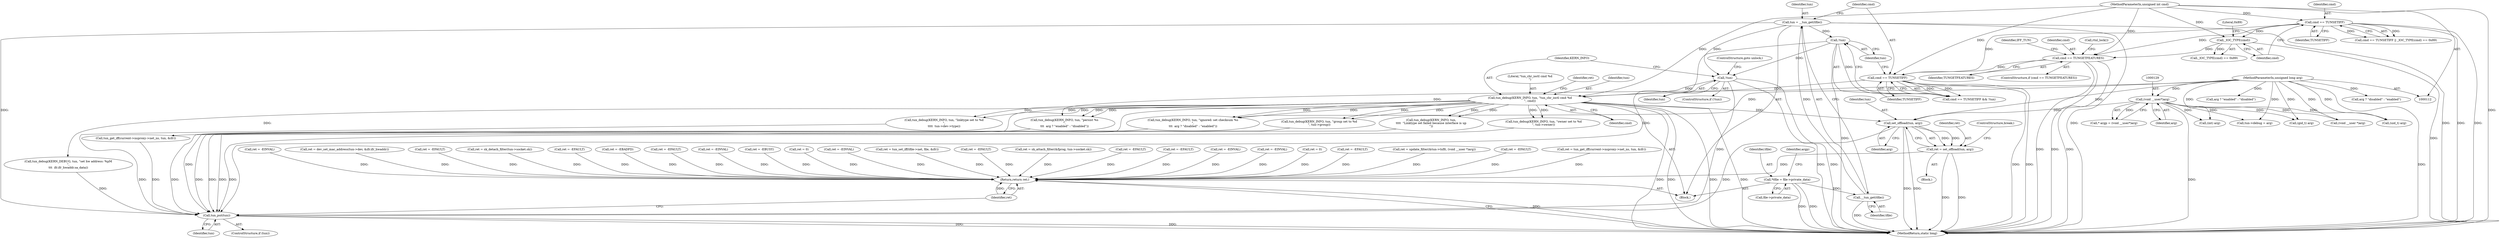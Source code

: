 digraph "0_linux_a117dacde0288f3ec60b6e5bcedae8fa37ee0dfc@pointer" {
"1000380" [label="(Call,set_offload(tun, arg))"];
"1000226" [label="(Call,tun_debug(KERN_INFO, tun, \"tun_chr_ioctl cmd %d\n\", cmd))"];
"1000223" [label="(Call,!tun)"];
"1000183" [label="(Call,!tun)"];
"1000174" [label="(Call,tun = __tun_get(tfile))"];
"1000176" [label="(Call,__tun_get(tfile))"];
"1000119" [label="(Call,*tfile = file->private_data)"];
"1000180" [label="(Call,cmd == TUNSETIFF)"];
"1000155" [label="(Call,cmd == TUNGETFEATURES)"];
"1000138" [label="(Call,cmd == TUNSETIFF)"];
"1000114" [label="(MethodParameterIn,unsigned int cmd)"];
"1000142" [label="(Call,_IOC_TYPE(cmd))"];
"1000128" [label="(Call,(void __user*)arg)"];
"1000115" [label="(MethodParameterIn,unsigned long arg)"];
"1000378" [label="(Call,ret = set_offload(tun, arg))"];
"1000634" [label="(Return,return ret;)"];
"1000632" [label="(Call,tun_put(tun))"];
"1000232" [label="(Identifier,ret)"];
"1000230" [label="(Identifier,cmd)"];
"1000633" [label="(Identifier,tun)"];
"1000181" [label="(Identifier,cmd)"];
"1000177" [label="(Identifier,tfile)"];
"1000139" [label="(Identifier,cmd)"];
"1000115" [label="(MethodParameterIn,unsigned long arg)"];
"1000126" [label="(Call,* argp = (void __user*)arg)"];
"1000127" [label="(Identifier,argp)"];
"1000524" [label="(Call,ret = -EFAULT)"];
"1000268" [label="(Call,arg ? \"disabled\" : \"enabled\")"];
"1000398" [label="(Call,ret = update_filter(&tun->txflt, (void __user *)arg))"];
"1000264" [label="(Call,tun_debug(KERN_INFO, tun, \"ignored: set checksum %s\n\",\n\t\t\t  arg ? \"disabled\" : \"enabled\"))"];
"1000182" [label="(Identifier,TUNSETIFF)"];
"1000354" [label="(Call,(int) arg)"];
"1000157" [label="(Identifier,TUNGETFEATURES)"];
"1000496" [label="(Call,ret = -EFAULT)"];
"1000357" [label="(Call,tun_debug(KERN_INFO, tun, \"linktype set to %d\n\",\n\t\t\t\t  tun->dev->type))"];
"1000382" [label="(Identifier,arg)"];
"1000320" [label="(Call,tun_debug(KERN_INFO, tun, \"group set to %d\n\", tun->group))"];
"1000183" [label="(Call,!tun)"];
"1000238" [label="(Call,ret = tun_get_iff(current->nsproxy->net_ns, tun, &ifr))"];
"1000184" [label="(Identifier,tun)"];
"1000144" [label="(Literal,0x89)"];
"1000338" [label="(Call,tun_debug(KERN_INFO, tun,\n\t\t\t\t  \"Linktype set failed because interface is up\n\"))"];
"1000226" [label="(Call,tun_debug(KERN_INFO, tun, \"tun_chr_ioctl cmd %d\n\", cmd))"];
"1000632" [label="(Call,tun_put(tun))"];
"1000385" [label="(Call,ret = -EINVAL)"];
"1000317" [label="(Call,(gid_t) arg)"];
"1000405" [label="(Call,(void __user *)arg)"];
"1000636" [label="(MethodReturn,static long)"];
"1000119" [label="(Call,*tfile = file->private_data)"];
"1000454" [label="(Call,ret = dev_set_mac_address(tun->dev, &ifr.ifr_hwaddr))"];
"1000228" [label="(Identifier,tun)"];
"1000225" [label="(ControlStructure,goto unlock;)"];
"1000635" [label="(Identifier,ret)"];
"1000258" [label="(Call,ret = -EFAULT)"];
"1000174" [label="(Call,tun = __tun_get(tfile))"];
"1000223" [label="(Call,!tun)"];
"1000634" [label="(Return,return ret;)"];
"1000130" [label="(Identifier,arg)"];
"1000304" [label="(Call,tun_debug(KERN_INFO, tun, \"owner set to %d\n\", tun->owner))"];
"1000240" [label="(Call,tun_get_iff(current->nsproxy->net_ns, tun, &ifr))"];
"1000613" [label="(Call,ret = sk_detach_filter(tun->socket.sk))"];
"1000538" [label="(Call,ret = -EFAULT)"];
"1000291" [label="(Call,arg ? \"enabled\" : \"disabled\")"];
"1000180" [label="(Call,cmd == TUNSETIFF)"];
"1000236" [label="(Block,)"];
"1000218" [label="(Call,ret = -EBADFD)"];
"1000287" [label="(Call,tun_debug(KERN_INFO, tun, \"persist %s\n\",\n\t\t\t  arg ? \"enabled\" : \"disabled\"))"];
"1000154" [label="(ControlStructure,if (cmd == TUNGETFEATURES))"];
"1000155" [label="(Call,cmd == TUNGETFEATURES)"];
"1000213" [label="(Call,ret = -EFAULT)"];
"1000563" [label="(Call,ret = -EINVAL)"];
"1000137" [label="(Call,cmd == TUNSETIFF || _IOC_TYPE(cmd) == 0x89)"];
"1000381" [label="(Identifier,tun)"];
"1000342" [label="(Call,ret = -EBUSY)"];
"1000120" [label="(Identifier,tfile)"];
"1000162" [label="(Identifier,IFF_TUN)"];
"1000366" [label="(Call,ret = 0)"];
"1000117" [label="(Block,)"];
"1000301" [label="(Call,(uid_t) arg)"];
"1000600" [label="(Call,ret = -EINVAL)"];
"1000195" [label="(Call,ret = tun_set_iff(tfile->net, file, &ifr))"];
"1000576" [label="(Call,ret = -EFAULT)"];
"1000588" [label="(Call,ret = sk_attach_filter(&fprog, tun->socket.sk))"];
"1000140" [label="(Identifier,TUNSETIFF)"];
"1000179" [label="(Call,cmd == TUNSETIFF && !tun)"];
"1000222" [label="(ControlStructure,if (!tun))"];
"1000128" [label="(Call,(void __user*)arg)"];
"1000630" [label="(ControlStructure,if (tun))"];
"1000175" [label="(Identifier,tun)"];
"1000227" [label="(Identifier,KERN_INFO)"];
"1000379" [label="(Identifier,ret)"];
"1000224" [label="(Identifier,tun)"];
"1000482" [label="(Call,ret = -EFAULT)"];
"1000138" [label="(Call,cmd == TUNSETIFF)"];
"1000114" [label="(MethodParameterIn,unsigned int cmd)"];
"1000156" [label="(Identifier,cmd)"];
"1000121" [label="(Call,file->private_data)"];
"1000173" [label="(Call,rtnl_lock())"];
"1000445" [label="(Call,tun_debug(KERN_DEBUG, tun, \"set hw address: %pM\n\",\n\t\t\t  ifr.ifr_hwaddr.sa_data))"];
"1000439" [label="(Call,ret = -EFAULT)"];
"1000141" [label="(Call,_IOC_TYPE(cmd) == 0x89)"];
"1000551" [label="(Call,ret = -EINVAL)"];
"1000176" [label="(Call,__tun_get(tfile))"];
"1000623" [label="(Call,ret = -EINVAL)"];
"1000371" [label="(Call,tun->debug = arg)"];
"1000378" [label="(Call,ret = set_offload(tun, arg))"];
"1000231" [label="(Call,ret = 0)"];
"1000380" [label="(Call,set_offload(tun, arg))"];
"1000142" [label="(Call,_IOC_TYPE(cmd))"];
"1000229" [label="(Literal,\"tun_chr_ioctl cmd %d\n\")"];
"1000143" [label="(Identifier,cmd)"];
"1000383" [label="(ControlStructure,break;)"];
"1000380" -> "1000378"  [label="AST: "];
"1000380" -> "1000382"  [label="CFG: "];
"1000381" -> "1000380"  [label="AST: "];
"1000382" -> "1000380"  [label="AST: "];
"1000378" -> "1000380"  [label="CFG: "];
"1000380" -> "1000636"  [label="DDG: "];
"1000380" -> "1000636"  [label="DDG: "];
"1000380" -> "1000378"  [label="DDG: "];
"1000380" -> "1000378"  [label="DDG: "];
"1000226" -> "1000380"  [label="DDG: "];
"1000128" -> "1000380"  [label="DDG: "];
"1000115" -> "1000380"  [label="DDG: "];
"1000380" -> "1000632"  [label="DDG: "];
"1000226" -> "1000117"  [label="AST: "];
"1000226" -> "1000230"  [label="CFG: "];
"1000227" -> "1000226"  [label="AST: "];
"1000228" -> "1000226"  [label="AST: "];
"1000229" -> "1000226"  [label="AST: "];
"1000230" -> "1000226"  [label="AST: "];
"1000232" -> "1000226"  [label="CFG: "];
"1000226" -> "1000636"  [label="DDG: "];
"1000226" -> "1000636"  [label="DDG: "];
"1000226" -> "1000636"  [label="DDG: "];
"1000226" -> "1000636"  [label="DDG: "];
"1000223" -> "1000226"  [label="DDG: "];
"1000180" -> "1000226"  [label="DDG: "];
"1000114" -> "1000226"  [label="DDG: "];
"1000226" -> "1000240"  [label="DDG: "];
"1000226" -> "1000264"  [label="DDG: "];
"1000226" -> "1000264"  [label="DDG: "];
"1000226" -> "1000287"  [label="DDG: "];
"1000226" -> "1000287"  [label="DDG: "];
"1000226" -> "1000304"  [label="DDG: "];
"1000226" -> "1000304"  [label="DDG: "];
"1000226" -> "1000320"  [label="DDG: "];
"1000226" -> "1000320"  [label="DDG: "];
"1000226" -> "1000338"  [label="DDG: "];
"1000226" -> "1000338"  [label="DDG: "];
"1000226" -> "1000357"  [label="DDG: "];
"1000226" -> "1000357"  [label="DDG: "];
"1000226" -> "1000445"  [label="DDG: "];
"1000226" -> "1000632"  [label="DDG: "];
"1000223" -> "1000222"  [label="AST: "];
"1000223" -> "1000224"  [label="CFG: "];
"1000224" -> "1000223"  [label="AST: "];
"1000225" -> "1000223"  [label="CFG: "];
"1000227" -> "1000223"  [label="CFG: "];
"1000223" -> "1000636"  [label="DDG: "];
"1000223" -> "1000636"  [label="DDG: "];
"1000183" -> "1000223"  [label="DDG: "];
"1000174" -> "1000223"  [label="DDG: "];
"1000223" -> "1000632"  [label="DDG: "];
"1000183" -> "1000179"  [label="AST: "];
"1000183" -> "1000184"  [label="CFG: "];
"1000184" -> "1000183"  [label="AST: "];
"1000179" -> "1000183"  [label="CFG: "];
"1000183" -> "1000636"  [label="DDG: "];
"1000183" -> "1000179"  [label="DDG: "];
"1000174" -> "1000183"  [label="DDG: "];
"1000183" -> "1000632"  [label="DDG: "];
"1000174" -> "1000117"  [label="AST: "];
"1000174" -> "1000176"  [label="CFG: "];
"1000175" -> "1000174"  [label="AST: "];
"1000176" -> "1000174"  [label="AST: "];
"1000181" -> "1000174"  [label="CFG: "];
"1000174" -> "1000636"  [label="DDG: "];
"1000174" -> "1000636"  [label="DDG: "];
"1000176" -> "1000174"  [label="DDG: "];
"1000174" -> "1000632"  [label="DDG: "];
"1000176" -> "1000177"  [label="CFG: "];
"1000177" -> "1000176"  [label="AST: "];
"1000176" -> "1000636"  [label="DDG: "];
"1000119" -> "1000176"  [label="DDG: "];
"1000119" -> "1000117"  [label="AST: "];
"1000119" -> "1000121"  [label="CFG: "];
"1000120" -> "1000119"  [label="AST: "];
"1000121" -> "1000119"  [label="AST: "];
"1000127" -> "1000119"  [label="CFG: "];
"1000119" -> "1000636"  [label="DDG: "];
"1000119" -> "1000636"  [label="DDG: "];
"1000180" -> "1000179"  [label="AST: "];
"1000180" -> "1000182"  [label="CFG: "];
"1000181" -> "1000180"  [label="AST: "];
"1000182" -> "1000180"  [label="AST: "];
"1000184" -> "1000180"  [label="CFG: "];
"1000179" -> "1000180"  [label="CFG: "];
"1000180" -> "1000636"  [label="DDG: "];
"1000180" -> "1000636"  [label="DDG: "];
"1000180" -> "1000179"  [label="DDG: "];
"1000180" -> "1000179"  [label="DDG: "];
"1000155" -> "1000180"  [label="DDG: "];
"1000114" -> "1000180"  [label="DDG: "];
"1000138" -> "1000180"  [label="DDG: "];
"1000155" -> "1000154"  [label="AST: "];
"1000155" -> "1000157"  [label="CFG: "];
"1000156" -> "1000155"  [label="AST: "];
"1000157" -> "1000155"  [label="AST: "];
"1000162" -> "1000155"  [label="CFG: "];
"1000173" -> "1000155"  [label="CFG: "];
"1000155" -> "1000636"  [label="DDG: "];
"1000155" -> "1000636"  [label="DDG: "];
"1000155" -> "1000636"  [label="DDG: "];
"1000138" -> "1000155"  [label="DDG: "];
"1000142" -> "1000155"  [label="DDG: "];
"1000114" -> "1000155"  [label="DDG: "];
"1000138" -> "1000137"  [label="AST: "];
"1000138" -> "1000140"  [label="CFG: "];
"1000139" -> "1000138"  [label="AST: "];
"1000140" -> "1000138"  [label="AST: "];
"1000143" -> "1000138"  [label="CFG: "];
"1000137" -> "1000138"  [label="CFG: "];
"1000138" -> "1000636"  [label="DDG: "];
"1000138" -> "1000636"  [label="DDG: "];
"1000138" -> "1000137"  [label="DDG: "];
"1000138" -> "1000137"  [label="DDG: "];
"1000114" -> "1000138"  [label="DDG: "];
"1000138" -> "1000142"  [label="DDG: "];
"1000114" -> "1000112"  [label="AST: "];
"1000114" -> "1000636"  [label="DDG: "];
"1000114" -> "1000142"  [label="DDG: "];
"1000142" -> "1000141"  [label="AST: "];
"1000142" -> "1000143"  [label="CFG: "];
"1000143" -> "1000142"  [label="AST: "];
"1000144" -> "1000142"  [label="CFG: "];
"1000142" -> "1000636"  [label="DDG: "];
"1000142" -> "1000141"  [label="DDG: "];
"1000128" -> "1000126"  [label="AST: "];
"1000128" -> "1000130"  [label="CFG: "];
"1000129" -> "1000128"  [label="AST: "];
"1000130" -> "1000128"  [label="AST: "];
"1000126" -> "1000128"  [label="CFG: "];
"1000128" -> "1000636"  [label="DDG: "];
"1000128" -> "1000126"  [label="DDG: "];
"1000115" -> "1000128"  [label="DDG: "];
"1000128" -> "1000301"  [label="DDG: "];
"1000128" -> "1000317"  [label="DDG: "];
"1000128" -> "1000354"  [label="DDG: "];
"1000128" -> "1000371"  [label="DDG: "];
"1000128" -> "1000405"  [label="DDG: "];
"1000115" -> "1000112"  [label="AST: "];
"1000115" -> "1000636"  [label="DDG: "];
"1000115" -> "1000264"  [label="DDG: "];
"1000115" -> "1000268"  [label="DDG: "];
"1000115" -> "1000287"  [label="DDG: "];
"1000115" -> "1000291"  [label="DDG: "];
"1000115" -> "1000301"  [label="DDG: "];
"1000115" -> "1000317"  [label="DDG: "];
"1000115" -> "1000354"  [label="DDG: "];
"1000115" -> "1000371"  [label="DDG: "];
"1000115" -> "1000405"  [label="DDG: "];
"1000378" -> "1000236"  [label="AST: "];
"1000379" -> "1000378"  [label="AST: "];
"1000383" -> "1000378"  [label="CFG: "];
"1000378" -> "1000636"  [label="DDG: "];
"1000378" -> "1000636"  [label="DDG: "];
"1000378" -> "1000634"  [label="DDG: "];
"1000634" -> "1000117"  [label="AST: "];
"1000634" -> "1000635"  [label="CFG: "];
"1000635" -> "1000634"  [label="AST: "];
"1000636" -> "1000634"  [label="CFG: "];
"1000634" -> "1000636"  [label="DDG: "];
"1000635" -> "1000634"  [label="DDG: "];
"1000524" -> "1000634"  [label="DDG: "];
"1000588" -> "1000634"  [label="DDG: "];
"1000238" -> "1000634"  [label="DDG: "];
"1000439" -> "1000634"  [label="DDG: "];
"1000218" -> "1000634"  [label="DDG: "];
"1000623" -> "1000634"  [label="DDG: "];
"1000496" -> "1000634"  [label="DDG: "];
"1000366" -> "1000634"  [label="DDG: "];
"1000563" -> "1000634"  [label="DDG: "];
"1000231" -> "1000634"  [label="DDG: "];
"1000538" -> "1000634"  [label="DDG: "];
"1000385" -> "1000634"  [label="DDG: "];
"1000258" -> "1000634"  [label="DDG: "];
"1000613" -> "1000634"  [label="DDG: "];
"1000454" -> "1000634"  [label="DDG: "];
"1000342" -> "1000634"  [label="DDG: "];
"1000576" -> "1000634"  [label="DDG: "];
"1000482" -> "1000634"  [label="DDG: "];
"1000213" -> "1000634"  [label="DDG: "];
"1000195" -> "1000634"  [label="DDG: "];
"1000551" -> "1000634"  [label="DDG: "];
"1000398" -> "1000634"  [label="DDG: "];
"1000600" -> "1000634"  [label="DDG: "];
"1000632" -> "1000630"  [label="AST: "];
"1000632" -> "1000633"  [label="CFG: "];
"1000633" -> "1000632"  [label="AST: "];
"1000635" -> "1000632"  [label="CFG: "];
"1000632" -> "1000636"  [label="DDG: "];
"1000632" -> "1000636"  [label="DDG: "];
"1000287" -> "1000632"  [label="DDG: "];
"1000445" -> "1000632"  [label="DDG: "];
"1000304" -> "1000632"  [label="DDG: "];
"1000264" -> "1000632"  [label="DDG: "];
"1000240" -> "1000632"  [label="DDG: "];
"1000338" -> "1000632"  [label="DDG: "];
"1000320" -> "1000632"  [label="DDG: "];
"1000357" -> "1000632"  [label="DDG: "];
}
